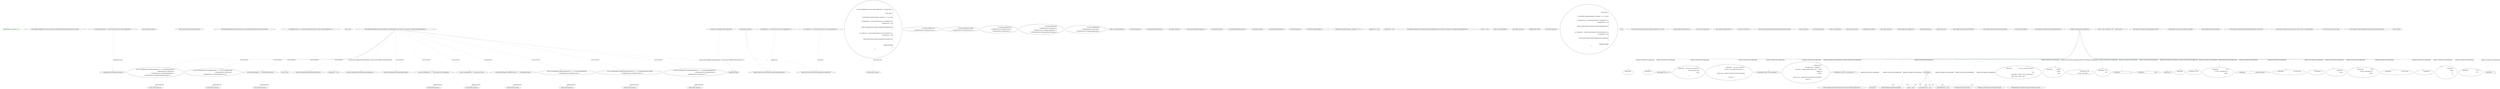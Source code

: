 digraph  {
d75 [cluster="Hangfire.HangfireServiceCollectionExtensions.GetInitializedJobStorage(System.IServiceProvider)", color=green, community=0, label="Volatile.Read(ref _initialized) == 0", prediction=0, span="104-104"];
d74 [cluster="Hangfire.HangfireServiceCollectionExtensions.GetInitializedJobStorage(System.IServiceProvider)", label="Entry Hangfire.HangfireServiceCollectionExtensions.GetInitializedJobStorage(System.IServiceProvider)", span="94-94"];
d76 [cluster="Hangfire.HangfireServiceCollectionExtensions.GetInitializedJobStorage(System.IServiceProvider)", label="var configurationInstance = serviceProvider.GetService<IGlobalConfiguration>()", span="106-106"];
d79 [cluster="Hangfire.HangfireServiceCollectionExtensions.GetInitializedJobStorage(System.IServiceProvider)", label="return JobStorage.Current;", span="115-115"];
d81 [cluster="System.Threading.Volatile.Read(ref int)", label="Entry System.Threading.Volatile.Read(ref int)", span="0-0"];
d80 [cluster="Hangfire.HangfireServiceCollectionExtensions.GetInitializedJobStorage(System.IServiceProvider)", label="Exit Hangfire.HangfireServiceCollectionExtensions.GetInitializedJobStorage(System.IServiceProvider)", span="94-94"];
d77 [cluster="Hangfire.HangfireServiceCollectionExtensions.GetInitializedJobStorage(System.IServiceProvider)", label="var configurationAction = serviceProvider.GetRequiredService<Action<IGlobalConfiguration>>()", span="107-107"];
d21 [cluster="Unk.>", label="Entry Unk.>", span=""];
d78 [cluster="Hangfire.HangfireServiceCollectionExtensions.GetInitializedJobStorage(System.IServiceProvider)", label="configurationAction(configurationInstance)", span="112-112"];
d9 [cluster="Hangfire.HangfireServiceCollectionExtensions.AddHangfire(IServiceCollection, System.Action<Hangfire.IGlobalConfiguration>)", label="services.TryAddSingleton<IJobFilterProvider>(_ => GlobalJobFilters.Filters)", span="48-48"];
d10 [cluster="Hangfire.HangfireServiceCollectionExtensions.AddHangfire(IServiceCollection, System.Action<Hangfire.IGlobalConfiguration>)", label="services.TryAddSingleton<IBackgroundJobFactory>(x => new BackgroundJobFactory(\r\n                x.GetRequiredService<IJobFilterProvider>()))", span="50-51"];
d11 [cluster="Hangfire.HangfireServiceCollectionExtensions.AddHangfire(IServiceCollection, System.Action<Hangfire.IGlobalConfiguration>)", label="services.TryAddSingleton<IBackgroundJobStateChanger>(x => new BackgroundJobStateChanger(\r\n                x.GetRequiredService<IJobFilterProvider>()))", span="53-54"];
d12 [cluster="Hangfire.HangfireServiceCollectionExtensions.AddHangfire(IServiceCollection, System.Action<Hangfire.IGlobalConfiguration>)", label="services.TryAddSingleton<IBackgroundJobPerformer>(x => new BackgroundJobPerformer(\r\n                x.GetRequiredService<IJobFilterProvider>(),\r\n                x.GetRequiredService<JobActivator>()))", span="56-58"];
d13 [cluster="Hangfire.HangfireServiceCollectionExtensions.AddHangfire(IServiceCollection, System.Action<Hangfire.IGlobalConfiguration>)", label="services.TryAddSingleton<IBackgroundJobClient>(x => new BackgroundJobClient(\r\n                x.GetRequiredService<JobStorage>(),\r\n                x.GetRequiredService<IBackgroundJobFactory>(),\r\n                x.GetRequiredService<IBackgroundJobStateChanger>()))", span="60-63"];
d14 [cluster="Hangfire.HangfireServiceCollectionExtensions.AddHangfire(IServiceCollection, System.Action<Hangfire.IGlobalConfiguration>)", label="services.TryAddSingleton<IRecurringJobManager>(x => new RecurringJobManager(\r\n                x.GetRequiredService<JobStorage>(),\r\n                x.GetRequiredService<IBackgroundJobFactory>()))", span="65-67"];
d15 [cluster="Hangfire.HangfireServiceCollectionExtensions.AddHangfire(IServiceCollection, System.Action<Hangfire.IGlobalConfiguration>)", label="services.TryAddSingleton<Action<IGlobalConfiguration>>(serviceProvider =>\r\n            {\r\n                return config =>\r\n                {\r\n                    if (Interlocked.CompareExchange(ref _initialized, 1, 0) != 0) return;\r\n\r\n                    var loggerFactory = serviceProvider.GetService<ILoggerFactory>();\r\n                    if (loggerFactory != null)\r\n                    {\r\n                        config.UseLogProvider(new AspNetCoreLogProvider(loggerFactory));\r\n                    }\r\n\r\n                    var scopeFactory = serviceProvider.GetService<IServiceScopeFactory>();\r\n                    if (scopeFactory != null)\r\n                    {\r\n                        config.UseActivator(new AspNetCoreJobActivator(scopeFactory));\r\n                    }\r\n\r\n                    configuration(config);\r\n                };\r\n            })", span="69-89"];
d35 [cluster="lambda expression", label="new BackgroundJobFactory(\r\n                x.GetRequiredService<IJobFilterProvider>())", span="50-51"];
d39 [cluster="lambda expression", label="new BackgroundJobStateChanger(\r\n                x.GetRequiredService<IJobFilterProvider>())", span="53-54"];
d43 [cluster="lambda expression", label="new BackgroundJobPerformer(\r\n                x.GetRequiredService<IJobFilterProvider>(),\r\n                x.GetRequiredService<JobActivator>())", span="56-58"];
d47 [cluster="lambda expression", label="new BackgroundJobClient(\r\n                x.GetRequiredService<JobStorage>(),\r\n                x.GetRequiredService<IBackgroundJobFactory>(),\r\n                x.GetRequiredService<IBackgroundJobStateChanger>())", span="60-63"];
d51 [cluster="lambda expression", label="new RecurringJobManager(\r\n                x.GetRequiredService<JobStorage>(),\r\n                x.GetRequiredService<IBackgroundJobFactory>())", span="65-67"];
d60 [cluster="lambda expression", label="var loggerFactory = serviceProvider.GetService<ILoggerFactory>()", span="75-75"];
d63 [cluster="lambda expression", label="var scopeFactory = serviceProvider.GetService<IServiceScopeFactory>()", span="81-81"];
d82 [cluster="Unk.configurationAction", label="Entry Unk.configurationAction", span=""];
d0 [cluster="Hangfire.HangfireServiceCollectionExtensions.AddHangfire(IServiceCollection, System.Action<Hangfire.IGlobalConfiguration>)", label="Entry Hangfire.HangfireServiceCollectionExtensions.AddHangfire(IServiceCollection, System.Action<Hangfire.IGlobalConfiguration>)", span="35-35"];
d8 [cluster="Hangfire.HangfireServiceCollectionExtensions.AddHangfire(IServiceCollection, System.Action<Hangfire.IGlobalConfiguration>)", label="services.TryAddSingleton(_ => DashboardRoutes.Routes)", span="46-46"];
d31 [cluster="lambda expression", label="Entry lambda expression", span="48-48"];
d34 [cluster="lambda expression", label="Entry lambda expression", span="50-51"];
d38 [cluster="lambda expression", label="Entry lambda expression", span="53-54"];
d42 [cluster="lambda expression", label="Entry lambda expression", span="56-58"];
d46 [cluster="lambda expression", label="Entry lambda expression", span="60-63"];
d50 [cluster="lambda expression", label="Entry lambda expression", span="65-67"];
d16 [cluster="Hangfire.HangfireServiceCollectionExtensions.AddHangfire(IServiceCollection, System.Action<Hangfire.IGlobalConfiguration>)", label="return services;", span="91-91"];
d54 [cluster="lambda expression", label="Entry lambda expression", span="69-89"];
d36 [cluster="lambda expression", label="Exit lambda expression", span="50-51"];
d37 [cluster="BackgroundJobFactory.cstr", label="Entry BackgroundJobFactory.cstr", span=""];
d40 [cluster="lambda expression", label="Exit lambda expression", span="53-54"];
d41 [cluster="BackgroundJobStateChanger.cstr", label="Entry BackgroundJobStateChanger.cstr", span=""];
d44 [cluster="lambda expression", label="Exit lambda expression", span="56-58"];
d45 [cluster="BackgroundJobPerformer.cstr", label="Entry BackgroundJobPerformer.cstr", span=""];
d48 [cluster="lambda expression", label="Exit lambda expression", span="60-63"];
d49 [cluster="BackgroundJobClient.cstr", label="Entry BackgroundJobClient.cstr", span=""];
d52 [cluster="lambda expression", label="Exit lambda expression", span="65-67"];
d53 [cluster="RecurringJobManager.cstr", label="Entry RecurringJobManager.cstr", span=""];
d84 [label="?", span=""];
d58 [cluster="lambda expression", label="Interlocked.CompareExchange(ref _initialized, 1, 0) != 0", span="73-73"];
d61 [cluster="lambda expression", label="loggerFactory != null", span="76-76"];
d62 [cluster="lambda expression", label="config.UseLogProvider(new AspNetCoreLogProvider(loggerFactory))", span="78-78"];
d64 [cluster="lambda expression", label="scopeFactory != null", span="82-82"];
d65 [cluster="lambda expression", label="config.UseActivator(new AspNetCoreJobActivator(scopeFactory))", span="84-84"];
d17 [cluster="Hangfire.HangfireServiceCollectionExtensions.AddHangfire(IServiceCollection, System.Action<Hangfire.IGlobalConfiguration>)", label="Exit Hangfire.HangfireServiceCollectionExtensions.AddHangfire(IServiceCollection, System.Action<Hangfire.IGlobalConfiguration>)", span="35-35"];
d1 [cluster="Hangfire.HangfireServiceCollectionExtensions.AddHangfire(IServiceCollection, System.Action<Hangfire.IGlobalConfiguration>)", label="services == null", span="39-39"];
d2 [cluster="Hangfire.HangfireServiceCollectionExtensions.AddHangfire(IServiceCollection, System.Action<Hangfire.IGlobalConfiguration>)", label="throw new ArgumentNullException(nameof(services));", span="39-39"];
d3 [cluster="Hangfire.HangfireServiceCollectionExtensions.AddHangfire(IServiceCollection, System.Action<Hangfire.IGlobalConfiguration>)", label="configuration == null", span="40-40"];
d4 [cluster="Hangfire.HangfireServiceCollectionExtensions.AddHangfire(IServiceCollection, System.Action<Hangfire.IGlobalConfiguration>)", label="throw new ArgumentNullException(nameof(configuration));", span="40-40"];
d5 [cluster="Hangfire.HangfireServiceCollectionExtensions.AddHangfire(IServiceCollection, System.Action<Hangfire.IGlobalConfiguration>)", label="services.TryAddSingleton(GetInitializedJobStorage)", span="42-42"];
d6 [cluster="Hangfire.HangfireServiceCollectionExtensions.AddHangfire(IServiceCollection, System.Action<Hangfire.IGlobalConfiguration>)", label="services.TryAddSingleton(_ => GlobalConfiguration.Configuration)", span="44-44"];
d7 [cluster="Hangfire.HangfireServiceCollectionExtensions.AddHangfire(IServiceCollection, System.Action<Hangfire.IGlobalConfiguration>)", label="services.TryAddSingleton(_ => JobActivator.Current)", span="45-45"];
d66 [cluster="lambda expression", label="configuration(config)", span="87-87"];
d20 [cluster="Unk.TryAddSingleton", label="Entry Unk.TryAddSingleton", span=""];
d28 [cluster="lambda expression", label="Entry lambda expression", span="46-46"];
d33 [cluster="lambda expression", label="Exit lambda expression", span="48-48"];
d32 [cluster="lambda expression", label="GlobalJobFilters.Filters", span="48-48"];
d56 [cluster="lambda expression", label="Exit lambda expression", span="69-89"];
d55 [cluster="lambda expression", label="return config =>\r\n                {\r\n                    if (Interlocked.CompareExchange(ref _initialized, 1, 0) != 0) return;\r\n\r\n                    var loggerFactory = serviceProvider.GetService<ILoggerFactory>();\r\n                    if (loggerFactory != null)\r\n                    {\r\n                        config.UseLogProvider(new AspNetCoreLogProvider(loggerFactory));\r\n                    }\r\n\r\n                    var scopeFactory = serviceProvider.GetService<IServiceScopeFactory>();\r\n                    if (scopeFactory != null)\r\n                    {\r\n                        config.UseActivator(new AspNetCoreJobActivator(scopeFactory));\r\n                    }\r\n\r\n                    configuration(config);\r\n                };", span="71-88"];
d57 [cluster="lambda expression", label="Entry lambda expression", span="71-88"];
d59 [cluster="lambda expression", label="return;", span="73-73"];
d68 [cluster="System.Threading.Interlocked.CompareExchange(ref int, int, int)", label="Entry System.Threading.Interlocked.CompareExchange(ref int, int, int)", span="0-0"];
d69 [cluster="AspNetCoreLogProvider.cstr", label="Entry AspNetCoreLogProvider.cstr", span=""];
d70 [cluster="Unk.UseLogProvider", label="Entry Unk.UseLogProvider", span=""];
d71 [cluster="AspNetCoreJobActivator.cstr", label="Entry AspNetCoreJobActivator.cstr", span=""];
d72 [cluster="Unk.UseActivator", label="Entry Unk.UseActivator", span=""];
d18 [cluster="System.ArgumentNullException.ArgumentNullException(string)", label="Entry System.ArgumentNullException.ArgumentNullException(string)", span="0-0"];
d19 [cluster="Unk.nameof", label="Entry Unk.nameof", span=""];
d22 [cluster="lambda expression", label="Entry lambda expression", span="44-44"];
d25 [cluster="lambda expression", label="Entry lambda expression", span="45-45"];
d83 [label="System.Action<Hangfire.IGlobalConfiguration>", span=""];
d67 [cluster="lambda expression", label="Exit lambda expression", span="71-88"];
d73 [cluster="Unk.configuration", label="Entry Unk.configuration", span=""];
d30 [cluster="lambda expression", label="Exit lambda expression", span="46-46"];
d29 [cluster="lambda expression", label="DashboardRoutes.Routes", span="46-46"];
d24 [cluster="lambda expression", label="Exit lambda expression", span="44-44"];
d23 [cluster="lambda expression", label="GlobalConfiguration.Configuration", span="44-44"];
d27 [cluster="lambda expression", label="Exit lambda expression", span="45-45"];
d26 [cluster="lambda expression", label="JobActivator.Current", span="45-45"];
m2_60 [cluster="HangFire.Web.RazorPage.Write(object)", file="RecurringJobsPage.generated.cs", label="Entry HangFire.Web.RazorPage.Write(object)", span="76-76"];
m2_57 [cluster="HangFire.Web.RazorPage.WriteLiteral(string)", file="RecurringJobsPage.generated.cs", label="Entry HangFire.Web.RazorPage.WriteLiteral(string)", span="69-69"];
m2_61 [cluster="Unk.GetDescription", file="RecurringJobsPage.generated.cs", label="Entry Unk.GetDescription", span=""];
m2_0 [cluster="HangFire.Web.Pages.RecurringJobsPage.Execute()", file="RecurringJobsPage.generated.cs", label="Entry HangFire.Web.Pages.RecurringJobsPage.Execute()", span="74-74"];
m2_1 [cluster="HangFire.Web.Pages.RecurringJobsPage.Execute()", file="RecurringJobsPage.generated.cs", label="WriteLiteral(''\r\n'')", span="78-78"];
m2_2 [cluster="HangFire.Web.Pages.RecurringJobsPage.Execute()", file="RecurringJobsPage.generated.cs", label="Layout = new LayoutPage { Title = ''Recurring jobs'' }", span="94-94"];
m2_3 [cluster="HangFire.Web.Pages.RecurringJobsPage.Execute()", file="RecurringJobsPage.generated.cs", label="WriteLiteral(''\r\n'')", span="100-100"];
m2_4 [cluster="HangFire.Web.Pages.RecurringJobsPage.Execute()", file="RecurringJobsPage.generated.cs", label="RecurringJobs.Count == 0", span="105-105"];
m2_5 [cluster="HangFire.Web.Pages.RecurringJobsPage.Execute()", file="RecurringJobsPage.generated.cs", label="WriteLiteral(''    <div class=\''alert alert-info\''>\r\n        No recurring jobs found.\r\n    </div>\r'' +\r\n''\n'')", span="111-112"];
m2_6 [cluster="HangFire.Web.Pages.RecurringJobsPage.Execute()", file="RecurringJobsPage.generated.cs", label="WriteLiteral(''    <div class=\''js-jobs-list\''>\r\n        <div class=\''btn-toolbar btn-toolbar-top\''>'' +\r\n''\r\n            <button class=\''js-jobs-list-command btn btn-sm btn-primary\''\r\n     '' +\r\n''               data-url=\'''')", span="124-126"];
m2_7 [cluster="HangFire.Web.Pages.RecurringJobsPage.Execute()", file="RecurringJobsPage.generated.cs", label="Write(Request.LinkTo(''/recurring/trigger''))", span="131-131"];
m2_8 [cluster="HangFire.Web.Pages.RecurringJobsPage.Execute()", file="RecurringJobsPage.generated.cs", label="WriteLiteral(@''''''\r\n                    data-loading-text=''''Triggering...''''>\r\n                <span class=''''glyphicon glyphicon-play-circle''''></span>\r\n                Trigger now\r\n            </button>\r\n\r\n            <button class=''''js-jobs-list-command btn btn-sm btn-default''''\r\n                    data-url='''''')", span="136-143"];
m2_9 [cluster="HangFire.Web.Pages.RecurringJobsPage.Execute()", file="RecurringJobsPage.generated.cs", label="Write(Request.LinkTo(''/recurring/remove''))", span="148-148"];
m2_11 [cluster="HangFire.Web.Pages.RecurringJobsPage.Execute()", file="RecurringJobsPage.generated.cs", label=RecurringJobs, span="181-181"];
m2_12 [cluster="HangFire.Web.Pages.RecurringJobsPage.Execute()", file="RecurringJobsPage.generated.cs", label="WriteLiteral(''                    <tr class=\''js-jobs-list-row hover\''>\r\n                        '' +\r\n''<td>\r\n                            <input type=\''checkbox\'' class=\''js-jobs-list-che'' +\r\n''ckbox\'' name=\''jobs[]\'' value=\'''')", span="187-189"];
m2_54 [cluster="HangFire.Web.Pages.RecurringJobsPage.Execute()", file="RecurringJobsPage.generated.cs", label="WriteLiteral(''            </tbody>\r\n        </table>\r\n    </div>\r\n'')", span="458-458"];
m2_13 [cluster="HangFire.Web.Pages.RecurringJobsPage.Execute()", file="RecurringJobsPage.generated.cs", label="Write(job.Id)", span="194-194"];
m2_17 [cluster="HangFire.Web.Pages.RecurringJobsPage.Execute()", file="RecurringJobsPage.generated.cs", label="Write(CronExpressionDescriptor.ExpressionDescriptor.GetDescription(job.Cron))", span="214-214"];
m2_19 [cluster="HangFire.Web.Pages.RecurringJobsPage.Execute()", file="RecurringJobsPage.generated.cs", label="job.Job != null", span="224-224"];
m2_22 [cluster="HangFire.Web.Pages.RecurringJobsPage.Execute()", file="RecurringJobsPage.generated.cs", label="Write(HtmlHelper.DisplayMethod(job.Job))", span="237-237"];
m2_25 [cluster="HangFire.Web.Pages.RecurringJobsPage.Execute()", file="RecurringJobsPage.generated.cs", label="Write(job.LoadException.InnerException.Message)", span="259-259"];
m2_28 [cluster="HangFire.Web.Pages.RecurringJobsPage.Execute()", file="RecurringJobsPage.generated.cs", label="job.NextExecution != null", span="280-280"];
m2_30 [cluster="HangFire.Web.Pages.RecurringJobsPage.Execute()", file="RecurringJobsPage.generated.cs", label="Write(JobHelper.ToStringTimestamp(job.NextExecution.Value))", span="291-291"];
m2_32 [cluster="HangFire.Web.Pages.RecurringJobsPage.Execute()", file="RecurringJobsPage.generated.cs", label="Write(job.NextExecution.Value)", span="301-301"];
m2_36 [cluster="HangFire.Web.Pages.RecurringJobsPage.Execute()", file="RecurringJobsPage.generated.cs", label="job.LastExecution != null", span="334-334"];
m2_16 [cluster="HangFire.Web.Pages.RecurringJobsPage.Execute()", file="RecurringJobsPage.generated.cs", label="WriteLiteral(''</td>\r\n                        <td class=\''min-width\''>'')", span="209-209"];
m2_18 [cluster="HangFire.Web.Pages.RecurringJobsPage.Execute()", file="RecurringJobsPage.generated.cs", label="WriteLiteral(''</td>\r\n                        <td>\r\n'')", span="219-219"];
m2_20 [cluster="HangFire.Web.Pages.RecurringJobsPage.Execute()", file="RecurringJobsPage.generated.cs", label="WriteLiteral(''                                '')", span="230-230"];
m2_24 [cluster="HangFire.Web.Pages.RecurringJobsPage.Execute()", file="RecurringJobsPage.generated.cs", label="WriteLiteral(''                                <em>'')", span="254-254"];
m2_21 [cluster="HangFire.Web.Pages.RecurringJobsPage.Execute()", file="RecurringJobsPage.generated.cs", label="WriteLiteral('' '')", span="232-232"];
m2_23 [cluster="HangFire.Web.Pages.RecurringJobsPage.Execute()", file="RecurringJobsPage.generated.cs", label="WriteLiteral(''\r\n'')", span="242-242"];
m2_26 [cluster="HangFire.Web.Pages.RecurringJobsPage.Execute()", file="RecurringJobsPage.generated.cs", label="WriteLiteral(''</em>\r\n'')", span="264-264"];
m2_27 [cluster="HangFire.Web.Pages.RecurringJobsPage.Execute()", file="RecurringJobsPage.generated.cs", label="WriteLiteral(''                        </td>\r\n                        <td class=\''align-right min'' +\r\n''-width\''>\r\n'')", span="274-275"];
m2_29 [cluster="HangFire.Web.Pages.RecurringJobsPage.Execute()", file="RecurringJobsPage.generated.cs", label="WriteLiteral(''                                <span data-moment=\'''')", span="286-286"];
m2_34 [cluster="HangFire.Web.Pages.RecurringJobsPage.Execute()", file="RecurringJobsPage.generated.cs", label="WriteLiteral(''                                <em>N/A</em>\r\n'')", span="318-318"];
m2_31 [cluster="HangFire.Web.Pages.RecurringJobsPage.Execute()", file="RecurringJobsPage.generated.cs", label="WriteLiteral(''\''>\r\n                                    '')", span="296-296"];
m2_33 [cluster="HangFire.Web.Pages.RecurringJobsPage.Execute()", file="RecurringJobsPage.generated.cs", label="WriteLiteral(''\r\n                                </span>\r\n'')", span="306-306"];
m2_35 [cluster="HangFire.Web.Pages.RecurringJobsPage.Execute()", file="RecurringJobsPage.generated.cs", label="WriteLiteral(''                        </td>\r\n                        <td class=\''align-right min'' +\r\n''-width\''>\r\n'')", span="328-329"];
m2_52 [cluster="HangFire.Web.Pages.RecurringJobsPage.Execute()", file="RecurringJobsPage.generated.cs", label="WriteLiteral(''                                <em>N/A</em>\r\n'')", span="438-438"];
m2_49 [cluster="HangFire.Web.Pages.RecurringJobsPage.Execute()", file="RecurringJobsPage.generated.cs", label="WriteLiteral(''\''>\r\n                                        '')", span="415-415"];
m2_51 [cluster="HangFire.Web.Pages.RecurringJobsPage.Execute()", file="RecurringJobsPage.generated.cs", label="WriteLiteral(''\r\n                                    </span>\r\n                                </'' +\r\n''a>\r\n'')", span="425-426"];
m2_53 [cluster="HangFire.Web.Pages.RecurringJobsPage.Execute()", file="RecurringJobsPage.generated.cs", label="WriteLiteral(''                        </td>\r\n                    </tr>\r\n'')", span="448-448"];
m2_55 [cluster="HangFire.Web.Pages.RecurringJobsPage.Execute()", file="RecurringJobsPage.generated.cs", label="WriteLiteral(''    '')", span="468-468"];
m2_56 [cluster="HangFire.Web.Pages.RecurringJobsPage.Execute()", file="RecurringJobsPage.generated.cs", label="Exit HangFire.Web.Pages.RecurringJobsPage.Execute()", span="74-74"];
m2_58 [cluster="HangFire.Web.Pages.LayoutPage.LayoutPage()", file="RecurringJobsPage.generated.cs", label="Entry HangFire.Web.Pages.LayoutPage.LayoutPage()", span="4-4"];
m2_59 [cluster="HttpRequestBase.LinkTo(string)", file="RecurringJobsPage.generated.cs", label="Entry HttpRequestBase.LinkTo(string)", span="24-24"];
m2_63 [cluster="HangFire.Web.HtmlHelper.DisplayMethod(HangFire.Common.Job)", file="RecurringJobsPage.generated.cs", label="Entry HangFire.Web.HtmlHelper.DisplayMethod(HangFire.Common.Job)", span="30-30"];
m2_65 [cluster="System.Collections.Generic.IDictionary<TKey, TValue>.ContainsKey(TKey)", file="RecurringJobsPage.generated.cs", label="Entry System.Collections.Generic.IDictionary<TKey, TValue>.ContainsKey(TKey)", span="0-0"];
m2_66 [cluster="string.Format(string, object)", file="RecurringJobsPage.generated.cs", label="Entry string.Format(string, object)", span="0-0"];
m2_64 [cluster="HangFire.Common.JobHelper.ToStringTimestamp(System.DateTime)", file="RecurringJobsPage.generated.cs", label="Entry HangFire.Common.JobHelper.ToStringTimestamp(System.DateTime)", span="50-50"];
m2_62 [cluster="Unk.Write", file="RecurringJobsPage.generated.cs", label="Entry Unk.Write", span=""];
m2_67 [file="RecurringJobsPage.generated.cs", label="HangFire.Web.Pages.RecurringJobsPage", span=""];
d76 -> d78  [color=darkseagreen4, key=1, label=configurationInstance, style=dashed];
d9 -> d31  [color=darkseagreen4, key=1, label="lambda expression", style=dashed];
d10 -> d34  [color=darkseagreen4, key=1, label="lambda expression", style=dashed];
d11 -> d38  [color=darkseagreen4, key=1, label="lambda expression", style=dashed];
d12 -> d42  [color=darkseagreen4, key=1, label="lambda expression", style=dashed];
d13 -> d46  [color=darkseagreen4, key=1, label="lambda expression", style=dashed];
d14 -> d50  [color=darkseagreen4, key=1, label="lambda expression", style=dashed];
d15 -> d54  [color=darkseagreen4, key=1, label="lambda expression", style=dashed];
d60 -> d62  [color=darkseagreen4, key=1, label=loggerFactory, style=dashed];
d63 -> d65  [color=darkseagreen4, key=1, label=scopeFactory, style=dashed];
d0 -> d9  [color=darkseagreen4, key=1, label=IServiceCollection, style=dashed];
d0 -> d10  [color=darkseagreen4, key=1, label=IServiceCollection, style=dashed];
d0 -> d11  [color=darkseagreen4, key=1, label=IServiceCollection, style=dashed];
d0 -> d12  [color=darkseagreen4, key=1, label=IServiceCollection, style=dashed];
d0 -> d13  [color=darkseagreen4, key=1, label=IServiceCollection, style=dashed];
d0 -> d14  [color=darkseagreen4, key=1, label=IServiceCollection, style=dashed];
d0 -> d2  [color=darkseagreen4, key=1, label=IServiceCollection, style=dashed];
d0 -> d3  [color=darkseagreen4, key=1, label="System.Action<Hangfire.IGlobalConfiguration>", style=dashed];
d0 -> d4  [color=darkseagreen4, key=1, label="System.Action<Hangfire.IGlobalConfiguration>", style=dashed];
d0 -> d5  [color=darkseagreen4, key=1, label=IServiceCollection, style=dashed];
d0 -> d6  [color=darkseagreen4, key=1, label=IServiceCollection, style=dashed];
d0 -> d7  [color=darkseagreen4, key=1, label=IServiceCollection, style=dashed];
d0 -> d8  [color=darkseagreen4, key=1, label=IServiceCollection, style=dashed];
d0 -> d66  [color=darkseagreen4, key=1, label="System.Action<Hangfire.IGlobalConfiguration>", style=dashed];
d0 -> d16  [color=darkseagreen4, key=1, label=IServiceCollection, style=dashed];
d8 -> d28  [color=darkseagreen4, key=1, label="lambda expression", style=dashed];
d6 -> d22  [color=darkseagreen4, key=1, label="lambda expression", style=dashed];
d7 -> d25  [color=darkseagreen4, key=1, label="lambda expression", style=dashed];
d57 -> d62  [color=darkseagreen4, key=1, label="?", style=dashed];
d57 -> d65  [color=darkseagreen4, key=1, label="?", style=dashed];
d57 -> d66  [color=darkseagreen4, key=1, label="?", style=dashed];
d83 -> d66  [color=darkseagreen4, key=1, label="System.Action<Hangfire.IGlobalConfiguration>", style=dashed];
m2_11 -> m2_13  [color=darkseagreen4, key=1, label=job, style=dashed];
m2_11 -> m2_17  [color=darkseagreen4, key=1, label=job, style=dashed];
m2_11 -> m2_19  [color=darkseagreen4, key=1, label=job, style=dashed];
m2_11 -> m2_22  [color=darkseagreen4, key=1, label=job, style=dashed];
m2_11 -> m2_25  [color=darkseagreen4, key=1, label=job, style=dashed];
m2_11 -> m2_28  [color=darkseagreen4, key=1, label=job, style=dashed];
m2_11 -> m2_30  [color=darkseagreen4, key=1, label=job, style=dashed];
m2_11 -> m2_32  [color=darkseagreen4, key=1, label=job, style=dashed];
m2_11 -> m2_36  [color=darkseagreen4, key=1, label=job, style=dashed];
m2_67 -> m2_1  [color=darkseagreen4, key=1, label="HangFire.Web.Pages.RecurringJobsPage", style=dashed];
m2_67 -> m2_3  [color=darkseagreen4, key=1, label="HangFire.Web.Pages.RecurringJobsPage", style=dashed];
m2_67 -> m2_4  [color=darkseagreen4, key=1, label="HangFire.Web.Pages.RecurringJobsPage", style=dashed];
m2_67 -> m2_5  [color=darkseagreen4, key=1, label="HangFire.Web.Pages.RecurringJobsPage", style=dashed];
m2_67 -> m2_6  [color=darkseagreen4, key=1, label="HangFire.Web.Pages.RecurringJobsPage", style=dashed];
m2_67 -> m2_7  [color=darkseagreen4, key=1, label="HangFire.Web.Pages.RecurringJobsPage", style=dashed];
m2_67 -> m2_8  [color=darkseagreen4, key=1, label="HangFire.Web.Pages.RecurringJobsPage", style=dashed];
m2_67 -> m2_9  [color=darkseagreen4, key=1, label="HangFire.Web.Pages.RecurringJobsPage", style=dashed];
m2_67 -> m2_11  [color=darkseagreen4, key=1, label="HangFire.Web.Pages.RecurringJobsPage", style=dashed];
m2_67 -> m2_12  [color=darkseagreen4, key=1, label="HangFire.Web.Pages.RecurringJobsPage", style=dashed];
m2_67 -> m2_13  [color=darkseagreen4, key=1, label="HangFire.Web.Pages.RecurringJobsPage", style=dashed];
m2_67 -> m2_16  [color=darkseagreen4, key=1, label="HangFire.Web.Pages.RecurringJobsPage", style=dashed];
m2_67 -> m2_17  [color=darkseagreen4, key=1, label="HangFire.Web.Pages.RecurringJobsPage", style=dashed];
m2_67 -> m2_18  [color=darkseagreen4, key=1, label="HangFire.Web.Pages.RecurringJobsPage", style=dashed];
m2_67 -> m2_20  [color=darkseagreen4, key=1, label="HangFire.Web.Pages.RecurringJobsPage", style=dashed];
m2_67 -> m2_21  [color=darkseagreen4, key=1, label="HangFire.Web.Pages.RecurringJobsPage", style=dashed];
m2_67 -> m2_22  [color=darkseagreen4, key=1, label="HangFire.Web.Pages.RecurringJobsPage", style=dashed];
m2_67 -> m2_23  [color=darkseagreen4, key=1, label="HangFire.Web.Pages.RecurringJobsPage", style=dashed];
m2_67 -> m2_24  [color=darkseagreen4, key=1, label="HangFire.Web.Pages.RecurringJobsPage", style=dashed];
m2_67 -> m2_25  [color=darkseagreen4, key=1, label="HangFire.Web.Pages.RecurringJobsPage", style=dashed];
m2_67 -> m2_26  [color=darkseagreen4, key=1, label="HangFire.Web.Pages.RecurringJobsPage", style=dashed];
m2_67 -> m2_27  [color=darkseagreen4, key=1, label="HangFire.Web.Pages.RecurringJobsPage", style=dashed];
m2_67 -> m2_29  [color=darkseagreen4, key=1, label="HangFire.Web.Pages.RecurringJobsPage", style=dashed];
m2_67 -> m2_30  [color=darkseagreen4, key=1, label="HangFire.Web.Pages.RecurringJobsPage", style=dashed];
m2_67 -> m2_31  [color=darkseagreen4, key=1, label="HangFire.Web.Pages.RecurringJobsPage", style=dashed];
m2_67 -> m2_32  [color=darkseagreen4, key=1, label="HangFire.Web.Pages.RecurringJobsPage", style=dashed];
m2_67 -> m2_33  [color=darkseagreen4, key=1, label="HangFire.Web.Pages.RecurringJobsPage", style=dashed];
m2_67 -> m2_34  [color=darkseagreen4, key=1, label="HangFire.Web.Pages.RecurringJobsPage", style=dashed];
m2_67 -> m2_35  [color=darkseagreen4, key=1, label="HangFire.Web.Pages.RecurringJobsPage", style=dashed];
m2_67 -> m2_49  [color=darkseagreen4, key=1, label="HangFire.Web.Pages.RecurringJobsPage", style=dashed];
m2_67 -> m2_51  [color=darkseagreen4, key=1, label="HangFire.Web.Pages.RecurringJobsPage", style=dashed];
m2_67 -> m2_52  [color=darkseagreen4, key=1, label="HangFire.Web.Pages.RecurringJobsPage", style=dashed];
m2_67 -> m2_53  [color=darkseagreen4, key=1, label="HangFire.Web.Pages.RecurringJobsPage", style=dashed];
m2_67 -> m2_54  [color=darkseagreen4, key=1, label="HangFire.Web.Pages.RecurringJobsPage", style=dashed];
m2_67 -> m2_55  [color=darkseagreen4, key=1, label="HangFire.Web.Pages.RecurringJobsPage", style=dashed];
}
